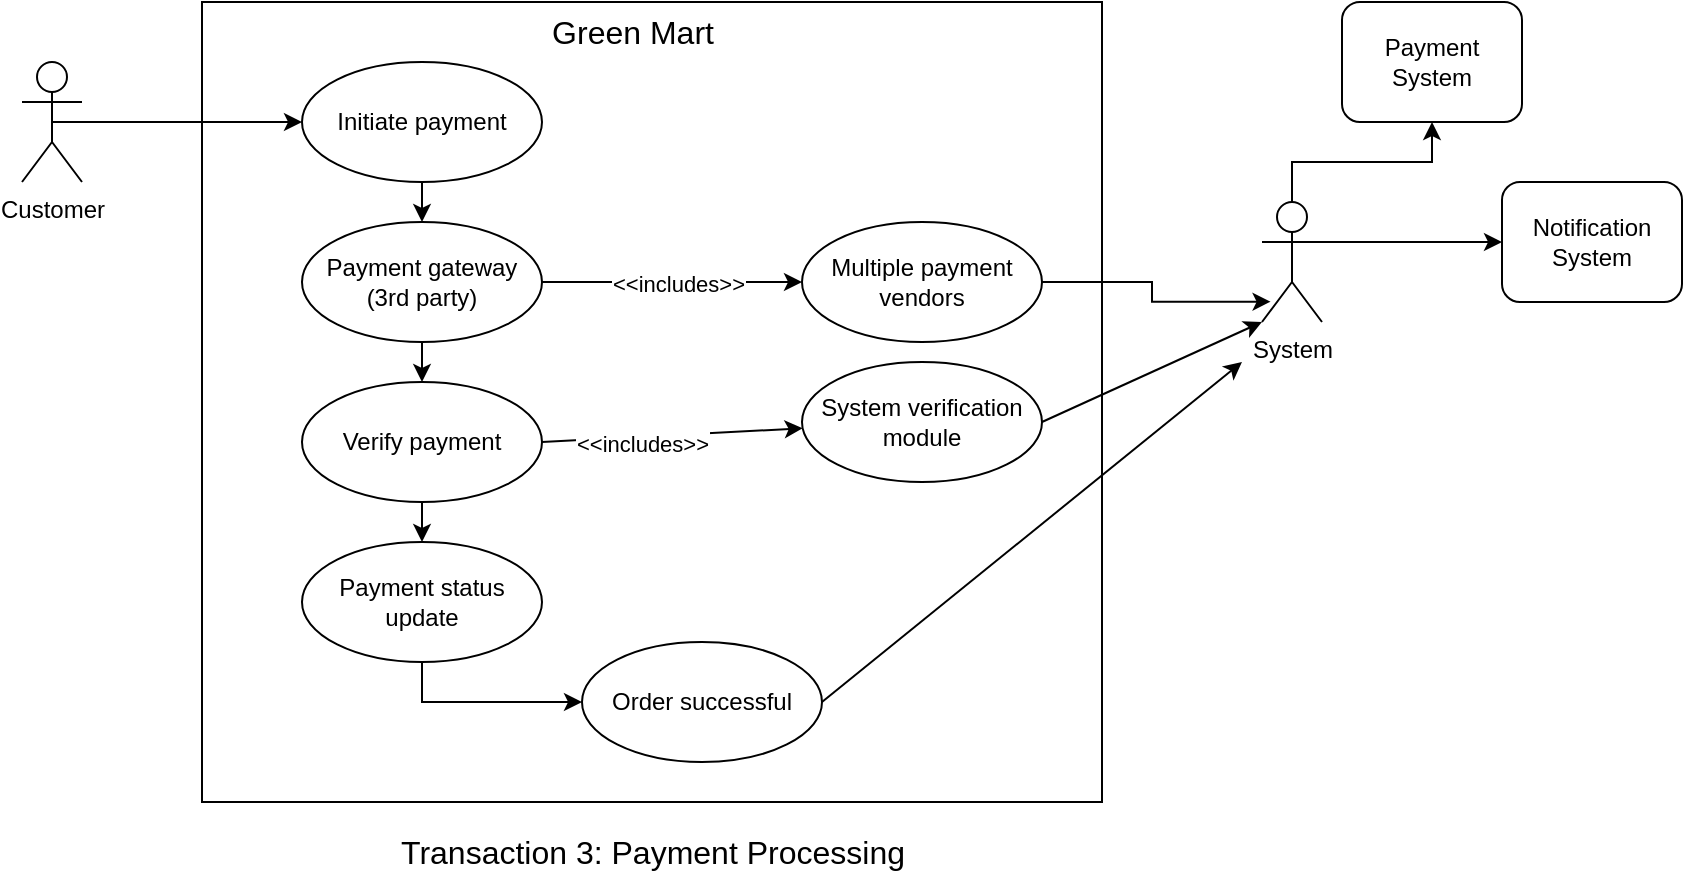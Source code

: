 <mxfile version="28.2.5">
  <diagram name="Page-1" id="BmnIUpe5SFCSZau6LSR6">
    <mxGraphModel grid="1" page="1" gridSize="10" guides="1" tooltips="1" connect="1" arrows="1" fold="1" pageScale="1" pageWidth="850" pageHeight="1100" math="0" shadow="0">
      <root>
        <mxCell id="0" />
        <mxCell id="1" parent="0" />
        <mxCell id="W-wBvdzIlGuy2cJLCZwp-41" value="" style="rounded=0;whiteSpace=wrap;html=1;labelBackgroundColor=none;" vertex="1" parent="1">
          <mxGeometry x="250" y="280" width="450" height="400" as="geometry" />
        </mxCell>
        <mxCell id="PrkwMRlZ932h4uCknQk2-1" style="edgeStyle=orthogonalEdgeStyle;rounded=0;orthogonalLoop=1;jettySize=auto;html=1;exitX=0.5;exitY=0.5;exitDx=0;exitDy=0;exitPerimeter=0;entryX=0;entryY=0.5;entryDx=0;entryDy=0;" edge="1" parent="1" source="W-wBvdzIlGuy2cJLCZwp-43" target="W-wBvdzIlGuy2cJLCZwp-44">
          <mxGeometry relative="1" as="geometry" />
        </mxCell>
        <mxCell id="W-wBvdzIlGuy2cJLCZwp-43" value="Customer" style="shape=umlActor;verticalLabelPosition=bottom;verticalAlign=top;html=1;labelBackgroundColor=none;" vertex="1" parent="1">
          <mxGeometry x="160" y="310" width="30" height="60" as="geometry" />
        </mxCell>
        <mxCell id="PrkwMRlZ932h4uCknQk2-2" style="edgeStyle=orthogonalEdgeStyle;rounded=0;orthogonalLoop=1;jettySize=auto;html=1;exitX=0.5;exitY=1;exitDx=0;exitDy=0;entryX=0.5;entryY=0;entryDx=0;entryDy=0;" edge="1" parent="1" source="W-wBvdzIlGuy2cJLCZwp-44" target="W-wBvdzIlGuy2cJLCZwp-47">
          <mxGeometry relative="1" as="geometry" />
        </mxCell>
        <mxCell id="W-wBvdzIlGuy2cJLCZwp-44" value="Initiate payment" style="ellipse;whiteSpace=wrap;html=1;labelBackgroundColor=none;" vertex="1" parent="1">
          <mxGeometry x="300" y="310" width="120" height="60" as="geometry" />
        </mxCell>
        <mxCell id="W-wBvdzIlGuy2cJLCZwp-45" style="edgeStyle=none;rounded=0;orthogonalLoop=1;jettySize=auto;html=1;exitX=1;exitY=0.5;exitDx=0;exitDy=0;" edge="1" parent="1" source="W-wBvdzIlGuy2cJLCZwp-47" target="W-wBvdzIlGuy2cJLCZwp-52">
          <mxGeometry relative="1" as="geometry" />
        </mxCell>
        <mxCell id="W-wBvdzIlGuy2cJLCZwp-46" value="&amp;lt;&amp;lt;includes&amp;gt;&amp;gt;" style="edgeLabel;html=1;align=center;verticalAlign=middle;resizable=0;points=[];" vertex="1" connectable="0" parent="W-wBvdzIlGuy2cJLCZwp-45">
          <mxGeometry x="0.036" y="-1" relative="1" as="geometry">
            <mxPoint as="offset" />
          </mxGeometry>
        </mxCell>
        <mxCell id="PrkwMRlZ932h4uCknQk2-4" style="edgeStyle=orthogonalEdgeStyle;rounded=0;orthogonalLoop=1;jettySize=auto;html=1;exitX=0.5;exitY=1;exitDx=0;exitDy=0;entryX=0.5;entryY=0;entryDx=0;entryDy=0;" edge="1" parent="1" source="W-wBvdzIlGuy2cJLCZwp-47" target="W-wBvdzIlGuy2cJLCZwp-50">
          <mxGeometry relative="1" as="geometry" />
        </mxCell>
        <mxCell id="W-wBvdzIlGuy2cJLCZwp-47" value="Payment gateway&lt;br&gt;(3rd party)" style="ellipse;whiteSpace=wrap;html=1;labelBackgroundColor=none;" vertex="1" parent="1">
          <mxGeometry x="300" y="390" width="120" height="60" as="geometry" />
        </mxCell>
        <mxCell id="W-wBvdzIlGuy2cJLCZwp-48" style="rounded=0;orthogonalLoop=1;jettySize=auto;html=1;exitX=1;exitY=0.5;exitDx=0;exitDy=0;" edge="1" parent="1" source="W-wBvdzIlGuy2cJLCZwp-50" target="W-wBvdzIlGuy2cJLCZwp-53">
          <mxGeometry relative="1" as="geometry" />
        </mxCell>
        <mxCell id="W-wBvdzIlGuy2cJLCZwp-49" value="&amp;lt;&amp;lt;includes&amp;gt;&amp;gt;" style="edgeLabel;html=1;align=center;verticalAlign=middle;resizable=0;points=[];" vertex="1" connectable="0" parent="W-wBvdzIlGuy2cJLCZwp-48">
          <mxGeometry x="-0.236" y="-3" relative="1" as="geometry">
            <mxPoint as="offset" />
          </mxGeometry>
        </mxCell>
        <mxCell id="PrkwMRlZ932h4uCknQk2-5" style="edgeStyle=orthogonalEdgeStyle;rounded=0;orthogonalLoop=1;jettySize=auto;html=1;exitX=0.5;exitY=1;exitDx=0;exitDy=0;entryX=0.5;entryY=0;entryDx=0;entryDy=0;" edge="1" parent="1" source="W-wBvdzIlGuy2cJLCZwp-50" target="W-wBvdzIlGuy2cJLCZwp-51">
          <mxGeometry relative="1" as="geometry" />
        </mxCell>
        <mxCell id="W-wBvdzIlGuy2cJLCZwp-50" value="Verify payment" style="ellipse;whiteSpace=wrap;html=1;labelBackgroundColor=none;" vertex="1" parent="1">
          <mxGeometry x="300" y="470" width="120" height="60" as="geometry" />
        </mxCell>
        <mxCell id="PrkwMRlZ932h4uCknQk2-6" style="edgeStyle=orthogonalEdgeStyle;rounded=0;orthogonalLoop=1;jettySize=auto;html=1;exitX=0.5;exitY=1;exitDx=0;exitDy=0;" edge="1" parent="1" source="W-wBvdzIlGuy2cJLCZwp-51" target="W-wBvdzIlGuy2cJLCZwp-55">
          <mxGeometry relative="1" as="geometry" />
        </mxCell>
        <mxCell id="W-wBvdzIlGuy2cJLCZwp-51" value="Payment status update" style="ellipse;whiteSpace=wrap;html=1;labelBackgroundColor=none;" vertex="1" parent="1">
          <mxGeometry x="300" y="550" width="120" height="60" as="geometry" />
        </mxCell>
        <mxCell id="W-wBvdzIlGuy2cJLCZwp-52" value="Multiple payment vendors" style="ellipse;whiteSpace=wrap;html=1;labelBackgroundColor=none;" vertex="1" parent="1">
          <mxGeometry x="550" y="390" width="120" height="60" as="geometry" />
        </mxCell>
        <mxCell id="W-wBvdzIlGuy2cJLCZwp-53" value="System verification module" style="ellipse;whiteSpace=wrap;html=1;labelBackgroundColor=none;" vertex="1" parent="1">
          <mxGeometry x="550" y="460" width="120" height="60" as="geometry" />
        </mxCell>
        <mxCell id="W-wBvdzIlGuy2cJLCZwp-54" style="edgeStyle=none;rounded=0;orthogonalLoop=1;jettySize=auto;html=1;exitX=1;exitY=0.5;exitDx=0;exitDy=0;" edge="1" parent="1" source="W-wBvdzIlGuy2cJLCZwp-55">
          <mxGeometry relative="1" as="geometry">
            <mxPoint x="770" y="460" as="targetPoint" />
          </mxGeometry>
        </mxCell>
        <mxCell id="W-wBvdzIlGuy2cJLCZwp-55" value="Order successful" style="ellipse;whiteSpace=wrap;html=1;labelBackgroundColor=none;" vertex="1" parent="1">
          <mxGeometry x="440" y="600" width="120" height="60" as="geometry" />
        </mxCell>
        <mxCell id="W-wBvdzIlGuy2cJLCZwp-56" style="edgeStyle=orthogonalEdgeStyle;rounded=0;orthogonalLoop=1;jettySize=auto;html=1;exitX=0.5;exitY=0;exitDx=0;exitDy=0;exitPerimeter=0;" edge="1" parent="1" source="W-wBvdzIlGuy2cJLCZwp-59" target="W-wBvdzIlGuy2cJLCZwp-60">
          <mxGeometry relative="1" as="geometry" />
        </mxCell>
        <mxCell id="W-wBvdzIlGuy2cJLCZwp-57" style="edgeStyle=none;rounded=0;orthogonalLoop=1;jettySize=auto;html=1;exitX=1;exitY=0.333;exitDx=0;exitDy=0;exitPerimeter=0;" edge="1" parent="1" source="W-wBvdzIlGuy2cJLCZwp-59" target="W-wBvdzIlGuy2cJLCZwp-62">
          <mxGeometry relative="1" as="geometry" />
        </mxCell>
        <mxCell id="W-wBvdzIlGuy2cJLCZwp-59" value="System" style="shape=umlActor;verticalLabelPosition=bottom;verticalAlign=top;html=1;labelBackgroundColor=none;" vertex="1" parent="1">
          <mxGeometry x="780" y="380" width="30" height="60" as="geometry" />
        </mxCell>
        <mxCell id="W-wBvdzIlGuy2cJLCZwp-60" value="Payment System" style="rounded=1;whiteSpace=wrap;html=1;labelBackgroundColor=none;" vertex="1" parent="1">
          <mxGeometry x="820" y="280" width="90" height="60" as="geometry" />
        </mxCell>
        <mxCell id="W-wBvdzIlGuy2cJLCZwp-61" style="edgeStyle=orthogonalEdgeStyle;rounded=0;orthogonalLoop=1;jettySize=auto;html=1;exitX=1;exitY=0.5;exitDx=0;exitDy=0;entryX=0.143;entryY=0.831;entryDx=0;entryDy=0;entryPerimeter=0;" edge="1" parent="1" source="W-wBvdzIlGuy2cJLCZwp-52" target="W-wBvdzIlGuy2cJLCZwp-59">
          <mxGeometry relative="1" as="geometry" />
        </mxCell>
        <mxCell id="W-wBvdzIlGuy2cJLCZwp-62" value="Notification System" style="rounded=1;whiteSpace=wrap;html=1;labelBackgroundColor=none;" vertex="1" parent="1">
          <mxGeometry x="900" y="370" width="90" height="60" as="geometry" />
        </mxCell>
        <mxCell id="W-wBvdzIlGuy2cJLCZwp-63" value="&lt;font style=&quot;font-size: 16px;&quot;&gt;Green Mart&lt;/font&gt;" style="text;html=1;align=center;verticalAlign=middle;resizable=0;points=[];autosize=1;strokeColor=none;fillColor=none;" vertex="1" parent="1">
          <mxGeometry x="415" y="280" width="100" height="30" as="geometry" />
        </mxCell>
        <mxCell id="W-wBvdzIlGuy2cJLCZwp-64" value="&lt;span style=&quot;font-size: 16px;&quot;&gt;Transaction 3: Payment Processing&lt;/span&gt;" style="text;html=1;align=center;verticalAlign=middle;resizable=0;points=[];autosize=1;strokeColor=none;fillColor=none;" vertex="1" parent="1">
          <mxGeometry x="335" y="690" width="280" height="30" as="geometry" />
        </mxCell>
        <mxCell id="W-wBvdzIlGuy2cJLCZwp-77" style="edgeStyle=none;rounded=0;orthogonalLoop=1;jettySize=auto;html=1;exitX=1;exitY=0.5;exitDx=0;exitDy=0;entryX=0;entryY=1;entryDx=0;entryDy=0;entryPerimeter=0;" edge="1" parent="1" source="W-wBvdzIlGuy2cJLCZwp-53" target="W-wBvdzIlGuy2cJLCZwp-59">
          <mxGeometry relative="1" as="geometry" />
        </mxCell>
      </root>
    </mxGraphModel>
  </diagram>
</mxfile>
